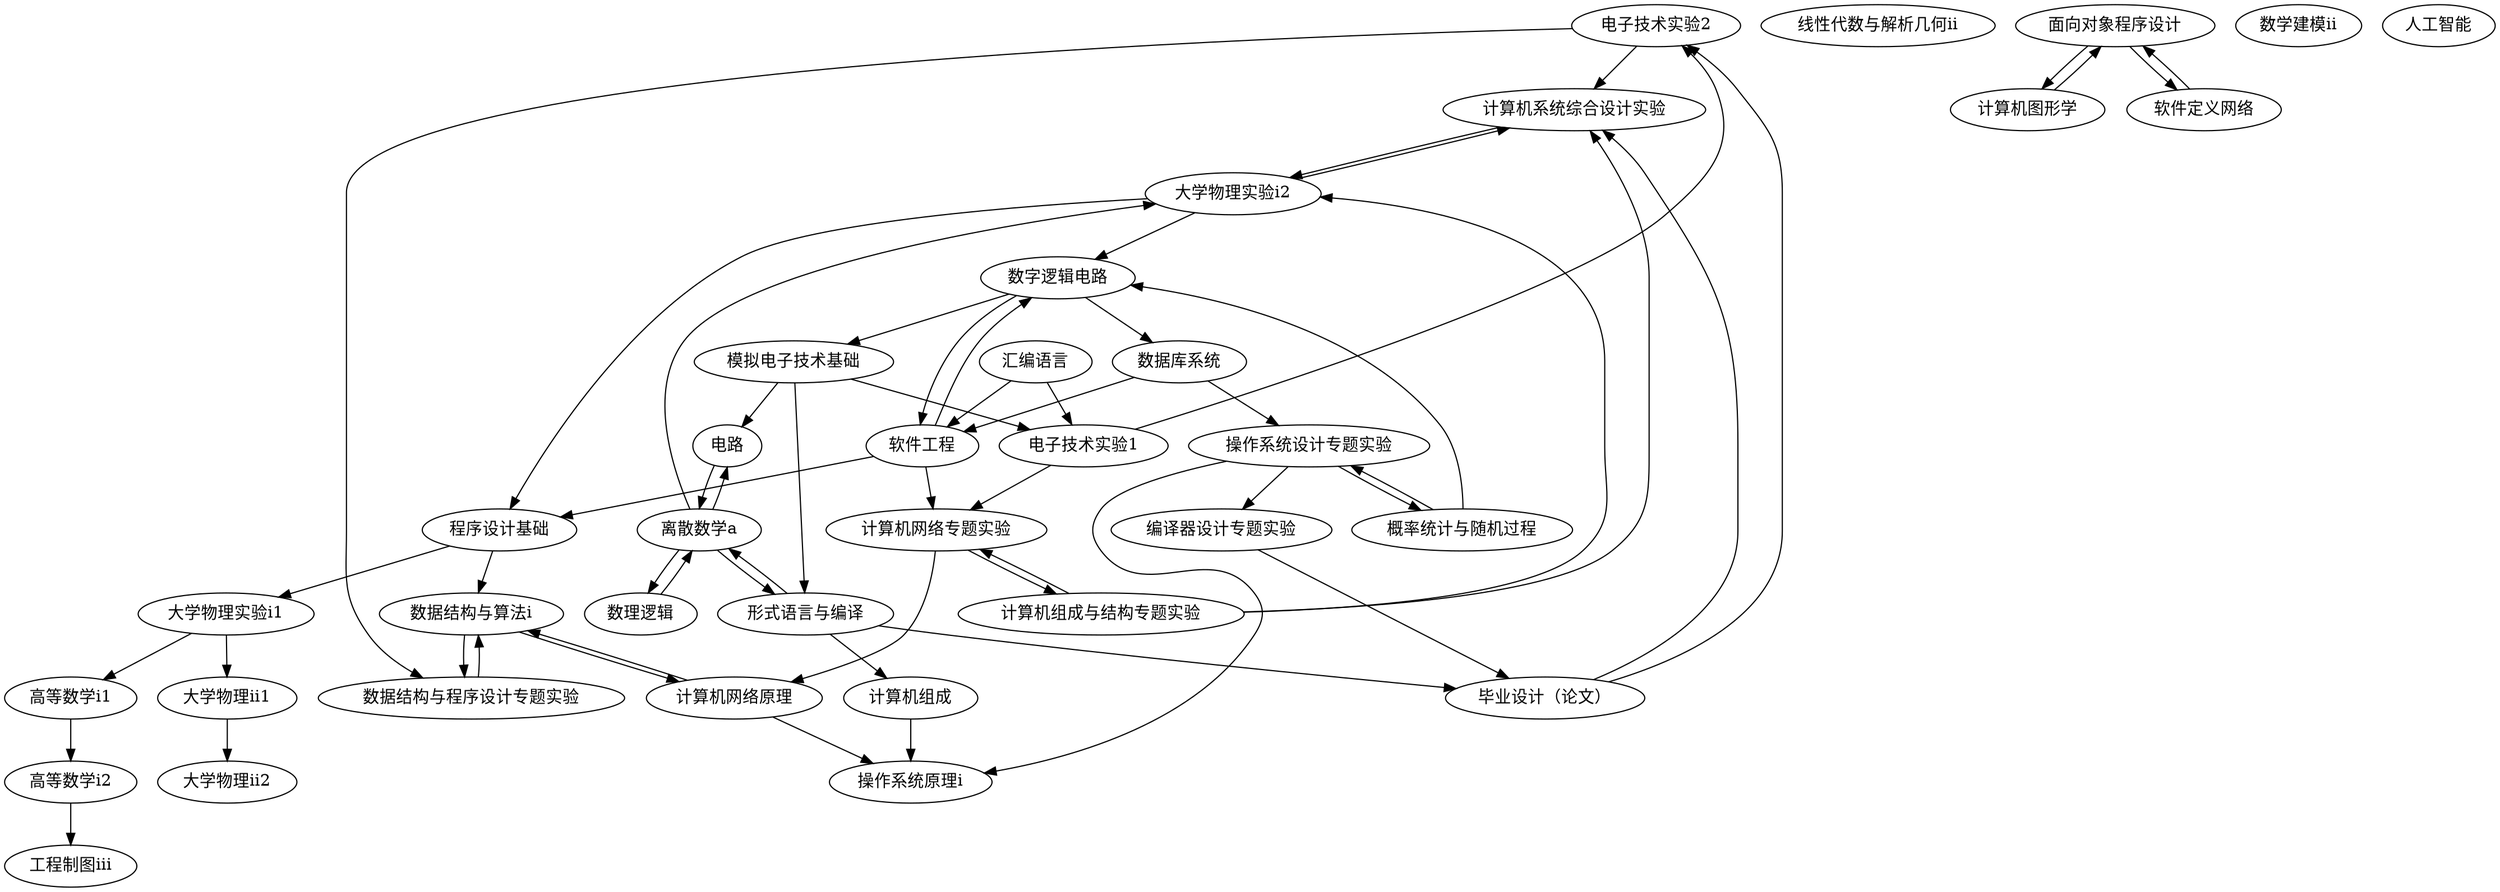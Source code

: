strict digraph "" {
	高等数学i1 -> 高等数学i2;
	线性代数与解析几何ii;
	大学物理实验i1 -> 高等数学i1;
	大学物理实验i1 -> 大学物理ii1;
	大学物理ii1 -> 大学物理ii2;
	高等数学i2 -> 工程制图iii;
	程序设计基础 -> 大学物理实验i1;
	程序设计基础 -> 数据结构与算法i;
	电路 -> 离散数学a;
	概率统计与随机过程 -> 数字逻辑电路;
	概率统计与随机过程 -> 操作系统设计专题实验;
	数据结构与算法i -> 数据结构与程序设计专题实验;
	数据结构与算法i -> 计算机网络原理;
	离散数学a -> 电路;
	离散数学a -> 大学物理实验i2;
	离散数学a -> 形式语言与编译;
	离散数学a -> 数理逻辑;
	大学物理实验i2 -> 程序设计基础;
	大学物理实验i2 -> 数字逻辑电路;
	大学物理实验i2 -> 计算机系统综合设计实验;
	数据结构与程序设计专题实验 -> 数据结构与算法i;
	面向对象程序设计 -> 计算机图形学;
	面向对象程序设计 -> 软件定义网络;
	模拟电子技术基础 -> 电路;
	模拟电子技术基础 -> 形式语言与编译;
	模拟电子技术基础 -> 电子技术实验1;
	形式语言与编译 -> 离散数学a;
	形式语言与编译 -> 计算机组成;
	形式语言与编译 -> 毕业设计（论文）;
	电子技术实验1 -> 电子技术实验2;
	电子技术实验1 -> 计算机网络专题实验;
	编译器设计专题实验 -> 毕业设计（论文）;
	电子技术实验2 -> 数据结构与程序设计专题实验;
	电子技术实验2 -> 计算机系统综合设计实验;
	数字逻辑电路 -> 模拟电子技术基础;
	数字逻辑电路 -> 数据库系统;
	数字逻辑电路 -> 软件工程;
	汇编语言 -> 电子技术实验1;
	汇编语言 -> 软件工程;
	数学建模ii;
	数理逻辑 -> 离散数学a;
	计算机组成 -> 操作系统原理i;
	计算机网络原理 -> 数据结构与算法i;
	计算机网络原理 -> 操作系统原理i;
	操作系统设计专题实验 -> 概率统计与随机过程;
	操作系统设计专题实验 -> 编译器设计专题实验;
	操作系统设计专题实验 -> 操作系统原理i;
	计算机组成与结构专题实验 -> 大学物理实验i2;
	计算机组成与结构专题实验 -> 计算机网络专题实验;
	计算机组成与结构专题实验 -> 计算机系统综合设计实验;
	人工智能;
	计算机图形学 -> 面向对象程序设计;
	数据库系统 -> 操作系统设计专题实验;
	数据库系统 -> 软件工程;
	计算机网络专题实验 -> 计算机网络原理;
	计算机网络专题实验 -> 计算机组成与结构专题实验;
	软件工程 -> 程序设计基础;
	软件工程 -> 数字逻辑电路;
	软件工程 -> 计算机网络专题实验;
	计算机系统综合设计实验 -> 大学物理实验i2;
	软件定义网络 -> 面向对象程序设计;
	毕业设计（论文） -> 电子技术实验2;
	毕业设计（论文） -> 计算机系统综合设计实验;
}

